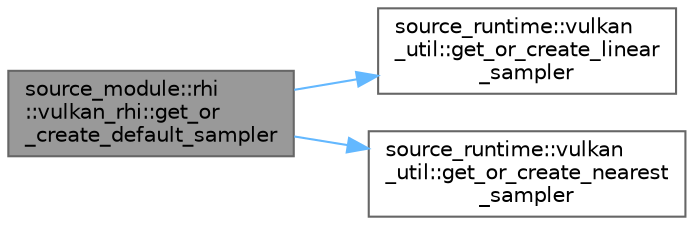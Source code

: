 digraph "source_module::rhi::vulkan_rhi::get_or_create_default_sampler"
{
 // LATEX_PDF_SIZE
  bgcolor="transparent";
  edge [fontname=Helvetica,fontsize=10,labelfontname=Helvetica,labelfontsize=10];
  node [fontname=Helvetica,fontsize=10,shape=box,height=0.2,width=0.4];
  rankdir="LR";
  Node1 [id="Node000001",label="source_module::rhi\l::vulkan_rhi::get_or\l_create_default_sampler",height=0.2,width=0.4,color="gray40", fillcolor="grey60", style="filled", fontcolor="black",tooltip=" "];
  Node1 -> Node2 [id="edge1_Node000001_Node000002",color="steelblue1",style="solid",tooltip=" "];
  Node2 [id="Node000002",label="source_runtime::vulkan\l_util::get_or_create_linear\l_sampler",height=0.2,width=0.4,color="grey40", fillcolor="white", style="filled",URL="$classsource__runtime_1_1vulkan__util.html#ade946eab3a14c2cc73a5329d39931106",tooltip=" "];
  Node1 -> Node3 [id="edge2_Node000001_Node000003",color="steelblue1",style="solid",tooltip=" "];
  Node3 [id="Node000003",label="source_runtime::vulkan\l_util::get_or_create_nearest\l_sampler",height=0.2,width=0.4,color="grey40", fillcolor="white", style="filled",URL="$classsource__runtime_1_1vulkan__util.html#ab83c756cfaa9f51539d9fdb203d51643",tooltip=" "];
}

